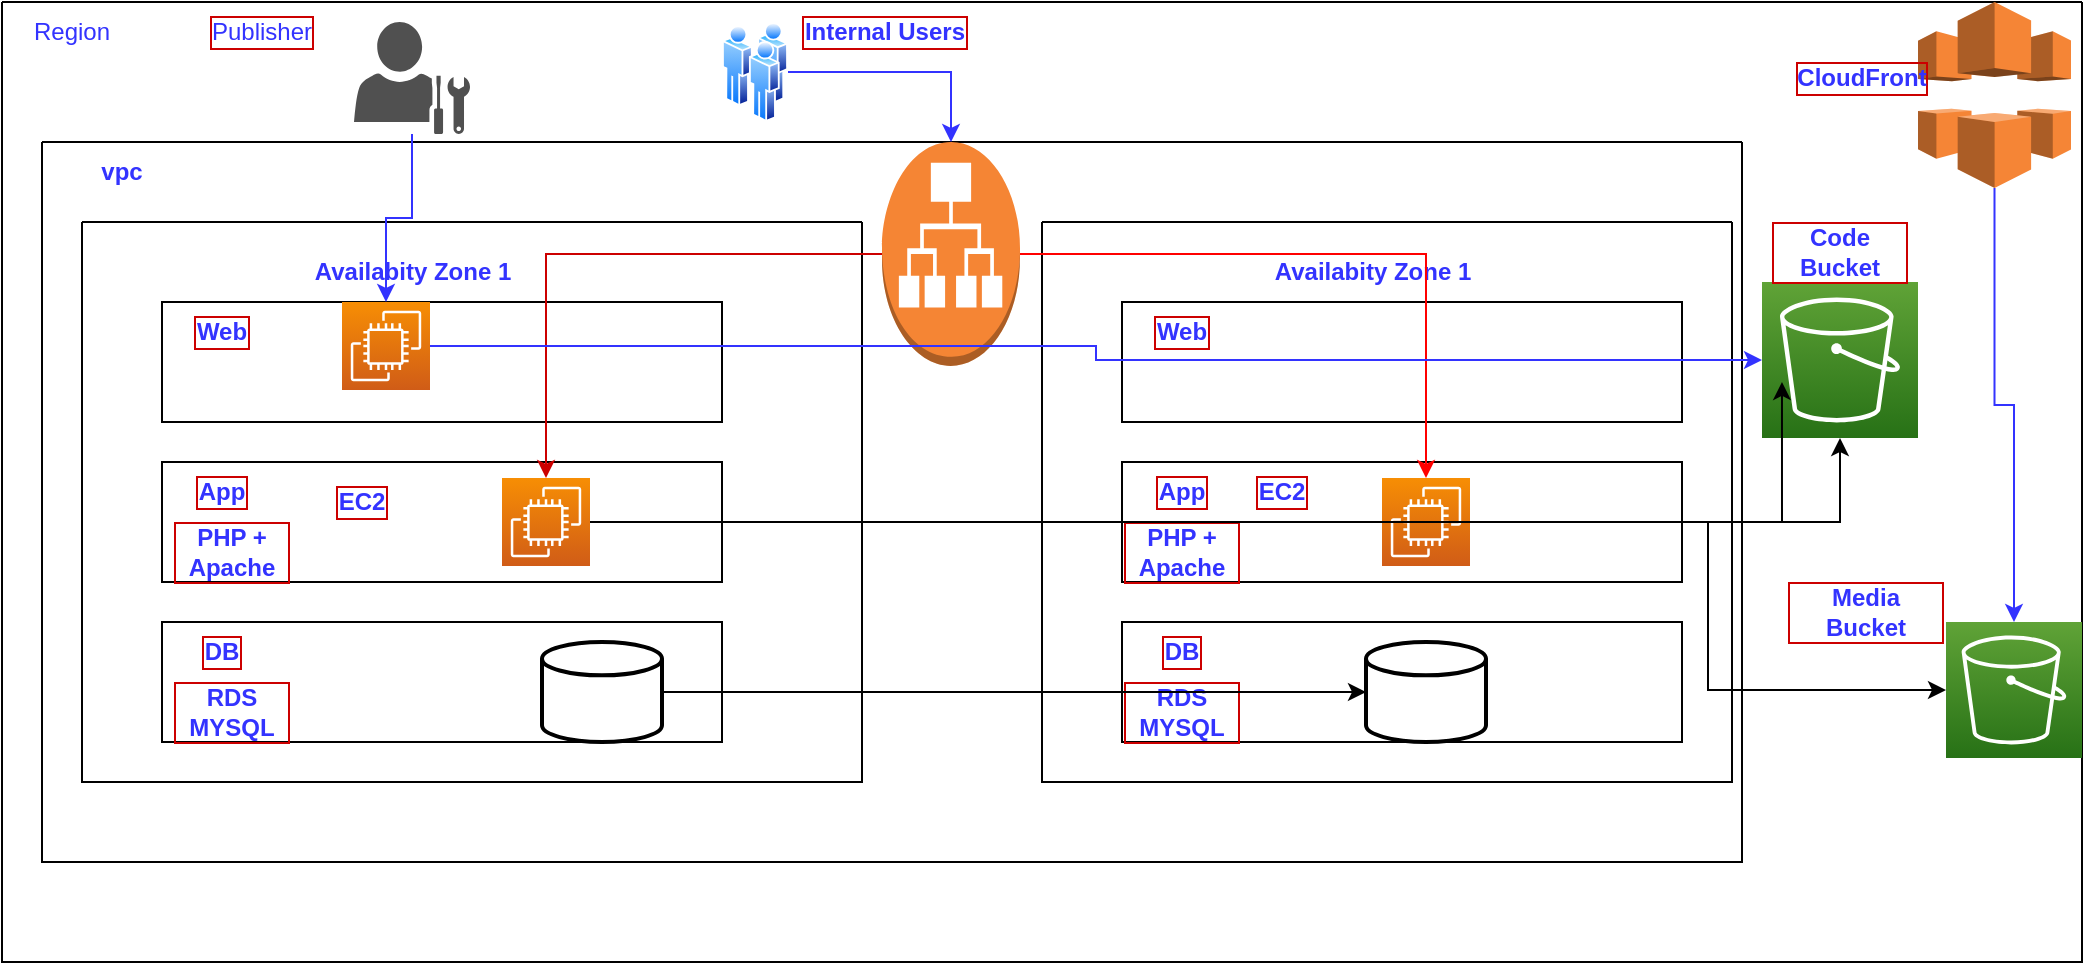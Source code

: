 <mxfile version="20.6.2" type="github"><diagram id="m3wMVWjTvXLdt9yqc8qM" name="Page-1"><mxGraphModel dx="1796" dy="480" grid="1" gridSize="10" guides="1" tooltips="1" connect="1" arrows="1" fold="1" page="1" pageScale="1" pageWidth="850" pageHeight="1100" math="0" shadow="0"><root><mxCell id="0"/><mxCell id="1" parent="0"/><mxCell id="mWO_r5g1nXUEGcAmhad5-2" value="" style="swimlane;startSize=0;" vertex="1" parent="1"><mxGeometry x="-40" y="10" width="1040" height="480" as="geometry"><mxRectangle x="-40" y="40" width="50" height="40" as="alternateBounds"/></mxGeometry></mxCell><mxCell id="mWO_r5g1nXUEGcAmhad5-3" value="&lt;font color=&quot;#3333ff&quot;&gt;Region&lt;/font&gt;" style="text;html=1;strokeColor=none;fillColor=none;align=center;verticalAlign=middle;whiteSpace=wrap;rounded=0;" vertex="1" parent="mWO_r5g1nXUEGcAmhad5-2"><mxGeometry x="10" width="50" height="30" as="geometry"/></mxCell><mxCell id="mWO_r5g1nXUEGcAmhad5-65" value="" style="sketch=0;points=[[0,0,0],[0.25,0,0],[0.5,0,0],[0.75,0,0],[1,0,0],[0,1,0],[0.25,1,0],[0.5,1,0],[0.75,1,0],[1,1,0],[0,0.25,0],[0,0.5,0],[0,0.75,0],[1,0.25,0],[1,0.5,0],[1,0.75,0]];outlineConnect=0;fontColor=#232F3E;gradientColor=#60A337;gradientDirection=north;fillColor=#277116;strokeColor=#ffffff;dashed=0;verticalLabelPosition=bottom;verticalAlign=top;align=center;html=1;fontSize=12;fontStyle=0;aspect=fixed;shape=mxgraph.aws4.resourceIcon;resIcon=mxgraph.aws4.s3;labelBorderColor=#CC0000;" vertex="1" parent="mWO_r5g1nXUEGcAmhad5-2"><mxGeometry x="880" y="140" width="78" height="78" as="geometry"/></mxCell><mxCell id="mWO_r5g1nXUEGcAmhad5-66" value="" style="sketch=0;points=[[0,0,0],[0.25,0,0],[0.5,0,0],[0.75,0,0],[1,0,0],[0,1,0],[0.25,1,0],[0.5,1,0],[0.75,1,0],[1,1,0],[0,0.25,0],[0,0.5,0],[0,0.75,0],[1,0.25,0],[1,0.5,0],[1,0.75,0]];outlineConnect=0;fontColor=#232F3E;gradientColor=#60A337;gradientDirection=north;fillColor=#277116;strokeColor=#ffffff;dashed=0;verticalLabelPosition=bottom;verticalAlign=top;align=center;html=1;fontSize=12;fontStyle=0;aspect=fixed;shape=mxgraph.aws4.resourceIcon;resIcon=mxgraph.aws4.s3;labelBorderColor=#CC0000;" vertex="1" parent="mWO_r5g1nXUEGcAmhad5-2"><mxGeometry x="972" y="310" width="68" height="68" as="geometry"/></mxCell><mxCell id="mWO_r5g1nXUEGcAmhad5-92" style="edgeStyle=orthogonalEdgeStyle;rounded=0;orthogonalLoop=1;jettySize=auto;html=1;strokeColor=#3333FF;fontColor=#3333FF;" edge="1" parent="mWO_r5g1nXUEGcAmhad5-2" source="mWO_r5g1nXUEGcAmhad5-67" target="mWO_r5g1nXUEGcAmhad5-66"><mxGeometry relative="1" as="geometry"/></mxCell><mxCell id="mWO_r5g1nXUEGcAmhad5-67" value="" style="outlineConnect=0;dashed=0;verticalLabelPosition=bottom;verticalAlign=top;align=center;html=1;shape=mxgraph.aws3.cloudfront;fillColor=#F58536;gradientColor=none;labelBorderColor=#CC0000;fontColor=none;" vertex="1" parent="mWO_r5g1nXUEGcAmhad5-2"><mxGeometry x="958" width="76.5" height="93" as="geometry"/></mxCell><mxCell id="mWO_r5g1nXUEGcAmhad5-68" value="" style="sketch=0;pointerEvents=1;shadow=0;dashed=0;html=1;strokeColor=none;fillColor=#505050;labelPosition=center;verticalLabelPosition=bottom;verticalAlign=top;outlineConnect=0;align=center;shape=mxgraph.office.users.administrator;labelBorderColor=#CC0000;fontColor=none;" vertex="1" parent="mWO_r5g1nXUEGcAmhad5-2"><mxGeometry x="176" y="10" width="58" height="56" as="geometry"/></mxCell><mxCell id="mWO_r5g1nXUEGcAmhad5-69" value="" style="aspect=fixed;perimeter=ellipsePerimeter;html=1;align=center;shadow=0;dashed=0;spacingTop=3;image;image=img/lib/active_directory/users.svg;labelBorderColor=#CC0000;fontColor=none;" vertex="1" parent="mWO_r5g1nXUEGcAmhad5-2"><mxGeometry x="360" y="10" width="33" height="50" as="geometry"/></mxCell><mxCell id="mWO_r5g1nXUEGcAmhad5-86" value="&lt;b&gt;&lt;font color=&quot;#3333ff&quot;&gt;Code Bucket&lt;/font&gt;&lt;/b&gt;" style="text;html=1;strokeColor=none;fillColor=none;align=center;verticalAlign=middle;whiteSpace=wrap;rounded=0;labelBorderColor=#CC0000;fontColor=none;" vertex="1" parent="mWO_r5g1nXUEGcAmhad5-2"><mxGeometry x="884" y="110" width="70" height="30" as="geometry"/></mxCell><mxCell id="mWO_r5g1nXUEGcAmhad5-87" value="&lt;font color=&quot;#3333ff&quot;&gt;&lt;b&gt;Media Bucket&lt;/b&gt;&lt;/font&gt;" style="text;html=1;strokeColor=none;fillColor=none;align=center;verticalAlign=middle;whiteSpace=wrap;rounded=0;labelBorderColor=#CC0000;fontColor=none;" vertex="1" parent="mWO_r5g1nXUEGcAmhad5-2"><mxGeometry x="892" y="290" width="80" height="30" as="geometry"/></mxCell><mxCell id="mWO_r5g1nXUEGcAmhad5-89" value="&lt;b&gt;CloudFront&lt;/b&gt;" style="text;html=1;strokeColor=none;fillColor=none;align=center;verticalAlign=middle;whiteSpace=wrap;rounded=0;labelBorderColor=#CC0000;fontColor=#3333FF;" vertex="1" parent="mWO_r5g1nXUEGcAmhad5-2"><mxGeometry x="900" y="23" width="60" height="30" as="geometry"/></mxCell><mxCell id="mWO_r5g1nXUEGcAmhad5-90" value="&lt;b&gt;Internal Users&lt;/b&gt;" style="text;html=1;strokeColor=none;fillColor=none;align=center;verticalAlign=middle;whiteSpace=wrap;rounded=0;labelBorderColor=#CC0000;fontColor=#3333FF;" vertex="1" parent="mWO_r5g1nXUEGcAmhad5-2"><mxGeometry x="393" width="97" height="30" as="geometry"/></mxCell><mxCell id="mWO_r5g1nXUEGcAmhad5-91" value="Publisher" style="text;html=1;strokeColor=none;fillColor=none;align=center;verticalAlign=middle;whiteSpace=wrap;rounded=0;labelBorderColor=#CC0000;fontColor=#3333FF;" vertex="1" parent="mWO_r5g1nXUEGcAmhad5-2"><mxGeometry x="100" width="60" height="30" as="geometry"/></mxCell><mxCell id="mWO_r5g1nXUEGcAmhad5-4" value="" style="swimlane;startSize=0;" vertex="1" parent="1"><mxGeometry x="-20" y="80" width="850" height="360" as="geometry"/></mxCell><mxCell id="mWO_r5g1nXUEGcAmhad5-5" value="&lt;font color=&quot;#3333ff&quot;&gt;&lt;b&gt;vpc&lt;/b&gt;&lt;/font&gt;" style="text;html=1;strokeColor=none;fillColor=none;align=center;verticalAlign=middle;whiteSpace=wrap;rounded=0;" vertex="1" parent="mWO_r5g1nXUEGcAmhad5-4"><mxGeometry x="10" width="60" height="30" as="geometry"/></mxCell><mxCell id="mWO_r5g1nXUEGcAmhad5-14" value="" style="swimlane;startSize=0;labelBorderColor=#CC0000;fontColor=none;" vertex="1" parent="mWO_r5g1nXUEGcAmhad5-4"><mxGeometry x="20" y="40" width="390" height="280" as="geometry"/></mxCell><mxCell id="mWO_r5g1nXUEGcAmhad5-15" value="&lt;b&gt;&lt;font color=&quot;#3333ff&quot;&gt;Availabity Zone 1&lt;/font&gt;&lt;/b&gt;" style="text;html=1;align=center;verticalAlign=middle;resizable=0;points=[];autosize=1;strokeColor=none;fillColor=none;fontColor=none;" vertex="1" parent="mWO_r5g1nXUEGcAmhad5-14"><mxGeometry x="105" y="10" width="120" height="30" as="geometry"/></mxCell><mxCell id="mWO_r5g1nXUEGcAmhad5-22" value="" style="rounded=0;whiteSpace=wrap;html=1;labelBorderColor=#CC0000;fontColor=none;" vertex="1" parent="mWO_r5g1nXUEGcAmhad5-14"><mxGeometry x="40" y="40" width="280" height="60" as="geometry"/></mxCell><mxCell id="mWO_r5g1nXUEGcAmhad5-23" value="" style="rounded=0;whiteSpace=wrap;html=1;labelBorderColor=#CC0000;fontColor=none;" vertex="1" parent="mWO_r5g1nXUEGcAmhad5-14"><mxGeometry x="40" y="120" width="280" height="60" as="geometry"/></mxCell><mxCell id="mWO_r5g1nXUEGcAmhad5-24" value="" style="rounded=0;whiteSpace=wrap;html=1;labelBorderColor=#CC0000;fontColor=none;" vertex="1" parent="mWO_r5g1nXUEGcAmhad5-14"><mxGeometry x="40" y="200" width="280" height="60" as="geometry"/></mxCell><mxCell id="mWO_r5g1nXUEGcAmhad5-28" value="&lt;b&gt;&lt;font color=&quot;#3333ff&quot;&gt;Web&lt;/font&gt;&lt;/b&gt;" style="text;html=1;strokeColor=none;fillColor=none;align=center;verticalAlign=middle;whiteSpace=wrap;rounded=0;labelBorderColor=#CC0000;fontColor=none;" vertex="1" parent="mWO_r5g1nXUEGcAmhad5-14"><mxGeometry x="40" y="40" width="60" height="30" as="geometry"/></mxCell><mxCell id="mWO_r5g1nXUEGcAmhad5-29" value="&lt;b&gt;&lt;font color=&quot;#3333ff&quot;&gt;App&lt;/font&gt;&lt;/b&gt;" style="text;html=1;strokeColor=none;fillColor=none;align=center;verticalAlign=middle;whiteSpace=wrap;rounded=0;labelBorderColor=#CC0000;fontColor=none;" vertex="1" parent="mWO_r5g1nXUEGcAmhad5-14"><mxGeometry x="40" y="120" width="60" height="30" as="geometry"/></mxCell><mxCell id="mWO_r5g1nXUEGcAmhad5-30" value="&lt;b&gt;&lt;font color=&quot;#3333ff&quot;&gt;DB&lt;/font&gt;&lt;/b&gt;" style="text;html=1;strokeColor=none;fillColor=none;align=center;verticalAlign=middle;whiteSpace=wrap;rounded=0;labelBorderColor=#CC0000;fontColor=none;" vertex="1" parent="mWO_r5g1nXUEGcAmhad5-14"><mxGeometry x="40" y="200" width="60" height="30" as="geometry"/></mxCell><mxCell id="mWO_r5g1nXUEGcAmhad5-34" value="&lt;b&gt;&lt;font color=&quot;#3333ff&quot;&gt;PHP + Apache&lt;/font&gt;&lt;/b&gt;" style="text;html=1;strokeColor=none;fillColor=none;align=center;verticalAlign=middle;whiteSpace=wrap;rounded=0;labelBorderColor=#CC0000;fontColor=none;" vertex="1" parent="mWO_r5g1nXUEGcAmhad5-14"><mxGeometry x="45" y="150" width="60" height="30" as="geometry"/></mxCell><mxCell id="mWO_r5g1nXUEGcAmhad5-35" value="&lt;b&gt;&lt;font color=&quot;#3333ff&quot;&gt;EC2&lt;/font&gt;&lt;/b&gt;" style="text;html=1;strokeColor=none;fillColor=none;align=center;verticalAlign=middle;whiteSpace=wrap;rounded=0;labelBorderColor=#CC0000;fontColor=none;" vertex="1" parent="mWO_r5g1nXUEGcAmhad5-14"><mxGeometry x="110" y="125" width="60" height="30" as="geometry"/></mxCell><mxCell id="mWO_r5g1nXUEGcAmhad5-38" value="&lt;b&gt;&lt;font color=&quot;#3333ff&quot;&gt;RDS MYSQL&lt;/font&gt;&lt;/b&gt;" style="text;html=1;strokeColor=none;fillColor=none;align=center;verticalAlign=middle;whiteSpace=wrap;rounded=0;labelBorderColor=#CC0000;fontColor=none;" vertex="1" parent="mWO_r5g1nXUEGcAmhad5-14"><mxGeometry x="45" y="230" width="60" height="30" as="geometry"/></mxCell><mxCell id="mWO_r5g1nXUEGcAmhad5-42" value="" style="sketch=0;points=[[0,0,0],[0.25,0,0],[0.5,0,0],[0.75,0,0],[1,0,0],[0,1,0],[0.25,1,0],[0.5,1,0],[0.75,1,0],[1,1,0],[0,0.25,0],[0,0.5,0],[0,0.75,0],[1,0.25,0],[1,0.5,0],[1,0.75,0]];outlineConnect=0;fontColor=#232F3E;gradientColor=#F78E04;gradientDirection=north;fillColor=#D05C17;strokeColor=#ffffff;dashed=0;verticalLabelPosition=bottom;verticalAlign=top;align=center;html=1;fontSize=12;fontStyle=0;aspect=fixed;shape=mxgraph.aws4.resourceIcon;resIcon=mxgraph.aws4.ec2;labelBorderColor=#CC0000;" vertex="1" parent="mWO_r5g1nXUEGcAmhad5-14"><mxGeometry x="210" y="128" width="44" height="44" as="geometry"/></mxCell><mxCell id="mWO_r5g1nXUEGcAmhad5-44" value="" style="strokeWidth=2;html=1;shape=mxgraph.flowchart.database;whiteSpace=wrap;labelBorderColor=#CC0000;fontColor=none;" vertex="1" parent="mWO_r5g1nXUEGcAmhad5-14"><mxGeometry x="230" y="210" width="60" height="50" as="geometry"/></mxCell><mxCell id="mWO_r5g1nXUEGcAmhad5-73" value="" style="sketch=0;points=[[0,0,0],[0.25,0,0],[0.5,0,0],[0.75,0,0],[1,0,0],[0,1,0],[0.25,1,0],[0.5,1,0],[0.75,1,0],[1,1,0],[0,0.25,0],[0,0.5,0],[0,0.75,0],[1,0.25,0],[1,0.5,0],[1,0.75,0]];outlineConnect=0;fontColor=#232F3E;gradientColor=#F78E04;gradientDirection=north;fillColor=#D05C17;strokeColor=#ffffff;dashed=0;verticalLabelPosition=bottom;verticalAlign=top;align=center;html=1;fontSize=12;fontStyle=0;aspect=fixed;shape=mxgraph.aws4.resourceIcon;resIcon=mxgraph.aws4.ec2;labelBorderColor=#CC0000;" vertex="1" parent="mWO_r5g1nXUEGcAmhad5-14"><mxGeometry x="130" y="40" width="44" height="44" as="geometry"/></mxCell><mxCell id="mWO_r5g1nXUEGcAmhad5-20" value="" style="swimlane;startSize=0;labelBorderColor=#CC0000;fontColor=none;" vertex="1" parent="mWO_r5g1nXUEGcAmhad5-4"><mxGeometry x="500" y="40" width="345" height="280" as="geometry"/></mxCell><mxCell id="mWO_r5g1nXUEGcAmhad5-21" value="&lt;b&gt;&lt;font color=&quot;#3333ff&quot;&gt;Availabity Zone 1&lt;/font&gt;&lt;/b&gt;" style="text;html=1;align=center;verticalAlign=middle;resizable=0;points=[];autosize=1;strokeColor=none;fillColor=none;fontColor=none;" vertex="1" parent="mWO_r5g1nXUEGcAmhad5-20"><mxGeometry x="105" y="10" width="120" height="30" as="geometry"/></mxCell><mxCell id="mWO_r5g1nXUEGcAmhad5-25" value="" style="rounded=0;whiteSpace=wrap;html=1;labelBorderColor=#CC0000;fontColor=none;" vertex="1" parent="mWO_r5g1nXUEGcAmhad5-20"><mxGeometry x="40" y="40" width="280" height="60" as="geometry"/></mxCell><mxCell id="mWO_r5g1nXUEGcAmhad5-26" value="" style="rounded=0;whiteSpace=wrap;html=1;labelBorderColor=#CC0000;fontColor=none;" vertex="1" parent="mWO_r5g1nXUEGcAmhad5-20"><mxGeometry x="40" y="120" width="280" height="60" as="geometry"/></mxCell><mxCell id="mWO_r5g1nXUEGcAmhad5-27" value="" style="rounded=0;whiteSpace=wrap;html=1;labelBorderColor=#CC0000;fontColor=none;" vertex="1" parent="mWO_r5g1nXUEGcAmhad5-20"><mxGeometry x="40" y="200" width="280" height="60" as="geometry"/></mxCell><mxCell id="mWO_r5g1nXUEGcAmhad5-31" value="&lt;b&gt;&lt;font color=&quot;#3333ff&quot;&gt;Web&lt;/font&gt;&lt;/b&gt;" style="text;html=1;strokeColor=none;fillColor=none;align=center;verticalAlign=middle;whiteSpace=wrap;rounded=0;labelBorderColor=#CC0000;fontColor=none;" vertex="1" parent="mWO_r5g1nXUEGcAmhad5-20"><mxGeometry x="40" y="40" width="60" height="30" as="geometry"/></mxCell><mxCell id="mWO_r5g1nXUEGcAmhad5-32" value="&lt;font style=&quot;&quot; color=&quot;#3333ff&quot;&gt;&lt;b&gt;App&lt;/b&gt;&lt;/font&gt;" style="text;html=1;strokeColor=none;fillColor=none;align=center;verticalAlign=middle;whiteSpace=wrap;rounded=0;labelBorderColor=#CC0000;fontColor=none;" vertex="1" parent="mWO_r5g1nXUEGcAmhad5-20"><mxGeometry x="40" y="120" width="60" height="30" as="geometry"/></mxCell><mxCell id="mWO_r5g1nXUEGcAmhad5-33" value="&lt;b&gt;&lt;font color=&quot;#3333ff&quot;&gt;DB&lt;/font&gt;&lt;/b&gt;" style="text;html=1;strokeColor=none;fillColor=none;align=center;verticalAlign=middle;whiteSpace=wrap;rounded=0;labelBorderColor=#CC0000;fontColor=none;" vertex="1" parent="mWO_r5g1nXUEGcAmhad5-20"><mxGeometry x="40" y="200" width="60" height="30" as="geometry"/></mxCell><mxCell id="mWO_r5g1nXUEGcAmhad5-36" value="&lt;b&gt;&lt;font color=&quot;#3333ff&quot;&gt;EC2&lt;/font&gt;&lt;/b&gt;" style="text;html=1;strokeColor=none;fillColor=none;align=center;verticalAlign=middle;whiteSpace=wrap;rounded=0;labelBorderColor=#CC0000;fontColor=none;" vertex="1" parent="mWO_r5g1nXUEGcAmhad5-20"><mxGeometry x="90" y="120" width="60" height="30" as="geometry"/></mxCell><mxCell id="mWO_r5g1nXUEGcAmhad5-37" value="&lt;b&gt;&lt;font color=&quot;#3333ff&quot;&gt;PHP + Apache&lt;/font&gt;&lt;/b&gt;" style="text;html=1;strokeColor=none;fillColor=none;align=center;verticalAlign=middle;whiteSpace=wrap;rounded=0;labelBorderColor=#CC0000;fontColor=none;" vertex="1" parent="mWO_r5g1nXUEGcAmhad5-20"><mxGeometry x="40" y="150" width="60" height="30" as="geometry"/></mxCell><mxCell id="mWO_r5g1nXUEGcAmhad5-39" value="&lt;b&gt;&lt;font color=&quot;#3333ff&quot;&gt;RDS MYSQL&lt;/font&gt;&lt;/b&gt;" style="text;html=1;strokeColor=none;fillColor=none;align=center;verticalAlign=middle;whiteSpace=wrap;rounded=0;labelBorderColor=#CC0000;fontColor=none;" vertex="1" parent="mWO_r5g1nXUEGcAmhad5-20"><mxGeometry x="40" y="230" width="60" height="30" as="geometry"/></mxCell><mxCell id="mWO_r5g1nXUEGcAmhad5-43" value="" style="sketch=0;points=[[0,0,0],[0.25,0,0],[0.5,0,0],[0.75,0,0],[1,0,0],[0,1,0],[0.25,1,0],[0.5,1,0],[0.75,1,0],[1,1,0],[0,0.25,0],[0,0.5,0],[0,0.75,0],[1,0.25,0],[1,0.5,0],[1,0.75,0]];outlineConnect=0;fontColor=#232F3E;gradientColor=#F78E04;gradientDirection=north;fillColor=#D05C17;strokeColor=#ffffff;dashed=0;verticalLabelPosition=bottom;verticalAlign=top;align=center;html=1;fontSize=12;fontStyle=0;aspect=fixed;shape=mxgraph.aws4.resourceIcon;resIcon=mxgraph.aws4.ec2;labelBorderColor=#CC0000;" vertex="1" parent="mWO_r5g1nXUEGcAmhad5-20"><mxGeometry x="170" y="128" width="44" height="44" as="geometry"/></mxCell><mxCell id="mWO_r5g1nXUEGcAmhad5-45" value="" style="strokeWidth=2;html=1;shape=mxgraph.flowchart.database;whiteSpace=wrap;labelBorderColor=#CC0000;fontColor=none;" vertex="1" parent="mWO_r5g1nXUEGcAmhad5-20"><mxGeometry x="162" y="210" width="60" height="50" as="geometry"/></mxCell><mxCell id="mWO_r5g1nXUEGcAmhad5-70" style="edgeStyle=orthogonalEdgeStyle;rounded=0;orthogonalLoop=1;jettySize=auto;html=1;fontColor=none;strokeColor=#CC0000;" edge="1" parent="mWO_r5g1nXUEGcAmhad5-4" source="mWO_r5g1nXUEGcAmhad5-40" target="mWO_r5g1nXUEGcAmhad5-42"><mxGeometry relative="1" as="geometry"/></mxCell><mxCell id="mWO_r5g1nXUEGcAmhad5-71" style="edgeStyle=orthogonalEdgeStyle;rounded=0;orthogonalLoop=1;jettySize=auto;html=1;fontColor=none;strokeColor=#FF0000;" edge="1" parent="mWO_r5g1nXUEGcAmhad5-4" source="mWO_r5g1nXUEGcAmhad5-40" target="mWO_r5g1nXUEGcAmhad5-43"><mxGeometry relative="1" as="geometry"/></mxCell><mxCell id="mWO_r5g1nXUEGcAmhad5-40" value="" style="outlineConnect=0;dashed=0;verticalLabelPosition=bottom;verticalAlign=top;align=center;html=1;shape=mxgraph.aws3.application_load_balancer;fillColor=#F58534;gradientColor=none;labelBorderColor=#CC0000;fontColor=none;" vertex="1" parent="mWO_r5g1nXUEGcAmhad5-4"><mxGeometry x="420" width="69" height="112" as="geometry"/></mxCell><mxCell id="mWO_r5g1nXUEGcAmhad5-72" style="edgeStyle=orthogonalEdgeStyle;rounded=0;orthogonalLoop=1;jettySize=auto;html=1;entryX=0;entryY=0.5;entryDx=0;entryDy=0;entryPerimeter=0;fontColor=none;" edge="1" parent="mWO_r5g1nXUEGcAmhad5-4" source="mWO_r5g1nXUEGcAmhad5-44" target="mWO_r5g1nXUEGcAmhad5-45"><mxGeometry relative="1" as="geometry"/></mxCell><mxCell id="mWO_r5g1nXUEGcAmhad5-74" style="edgeStyle=orthogonalEdgeStyle;rounded=0;orthogonalLoop=1;jettySize=auto;html=1;fontColor=none;strokeColor=#3333FF;" edge="1" parent="1" source="mWO_r5g1nXUEGcAmhad5-73" target="mWO_r5g1nXUEGcAmhad5-65"><mxGeometry relative="1" as="geometry"/></mxCell><mxCell id="mWO_r5g1nXUEGcAmhad5-75" style="edgeStyle=orthogonalEdgeStyle;rounded=0;orthogonalLoop=1;jettySize=auto;html=1;fontColor=none;entryX=0.128;entryY=0.641;entryDx=0;entryDy=0;entryPerimeter=0;" edge="1" parent="1" source="mWO_r5g1nXUEGcAmhad5-42" target="mWO_r5g1nXUEGcAmhad5-65"><mxGeometry relative="1" as="geometry"/></mxCell><mxCell id="mWO_r5g1nXUEGcAmhad5-77" style="edgeStyle=orthogonalEdgeStyle;rounded=0;orthogonalLoop=1;jettySize=auto;html=1;fontColor=none;" edge="1" parent="1" source="mWO_r5g1nXUEGcAmhad5-43" target="mWO_r5g1nXUEGcAmhad5-65"><mxGeometry relative="1" as="geometry"/></mxCell><mxCell id="mWO_r5g1nXUEGcAmhad5-84" style="edgeStyle=orthogonalEdgeStyle;rounded=0;orthogonalLoop=1;jettySize=auto;html=1;strokeColor=#3333FF;fontColor=none;" edge="1" parent="1" source="mWO_r5g1nXUEGcAmhad5-69" target="mWO_r5g1nXUEGcAmhad5-40"><mxGeometry relative="1" as="geometry"/></mxCell><mxCell id="mWO_r5g1nXUEGcAmhad5-85" style="edgeStyle=orthogonalEdgeStyle;rounded=0;orthogonalLoop=1;jettySize=auto;html=1;strokeColor=#3333FF;fontColor=none;" edge="1" parent="1" source="mWO_r5g1nXUEGcAmhad5-68" target="mWO_r5g1nXUEGcAmhad5-73"><mxGeometry relative="1" as="geometry"/></mxCell><mxCell id="mWO_r5g1nXUEGcAmhad5-93" style="edgeStyle=orthogonalEdgeStyle;rounded=0;orthogonalLoop=1;jettySize=auto;html=1;entryX=0;entryY=0.5;entryDx=0;entryDy=0;entryPerimeter=0;strokeColor=#000000;fontColor=#3333FF;" edge="1" parent="1" source="mWO_r5g1nXUEGcAmhad5-43" target="mWO_r5g1nXUEGcAmhad5-66"><mxGeometry relative="1" as="geometry"/></mxCell></root></mxGraphModel></diagram></mxfile>